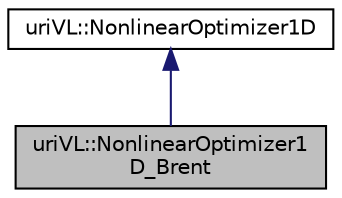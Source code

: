 digraph "uriVL::NonlinearOptimizer1D_Brent"
{
  edge [fontname="Helvetica",fontsize="10",labelfontname="Helvetica",labelfontsize="10"];
  node [fontname="Helvetica",fontsize="10",shape=record];
  Node1 [label="uriVL::NonlinearOptimizer1\lD_Brent",height=0.2,width=0.4,color="black", fillcolor="grey75", style="filled", fontcolor="black"];
  Node2 -> Node1 [dir="back",color="midnightblue",fontsize="10",style="solid",fontname="Helvetica"];
  Node2 [label="uriVL::NonlinearOptimizer1D",height=0.2,width=0.4,color="black", fillcolor="white", style="filled",URL="$classuriVL_1_1NonlinearOptimizer1D.html",tooltip="Pure virtual parent class for all 1-dimensional optimizers Its subclasses will actually implement an ..."];
}
